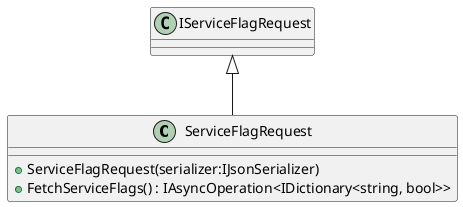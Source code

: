 @startuml
class ServiceFlagRequest {
    + ServiceFlagRequest(serializer:IJsonSerializer)
    + FetchServiceFlags() : IAsyncOperation<IDictionary<string, bool>>
}
IServiceFlagRequest <|-- ServiceFlagRequest
@enduml
